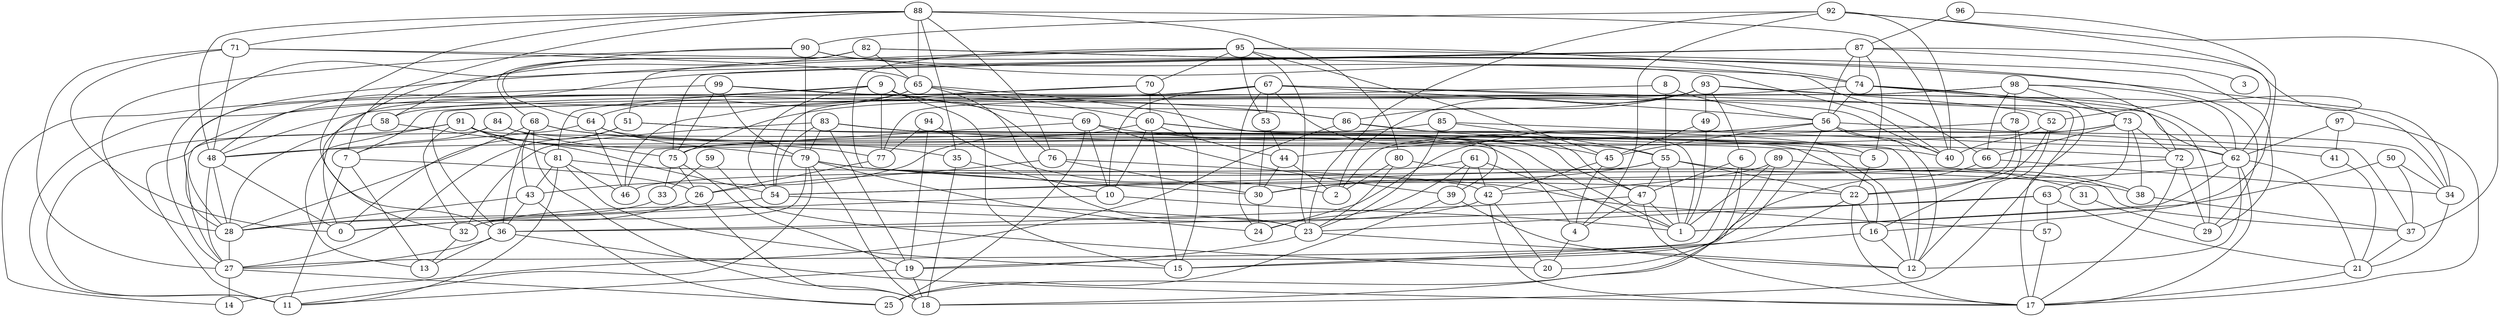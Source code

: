 digraph GG_graph {

subgraph G_graph {
edge [color = black]
"34" -> "21" [dir = none]
"89" -> "1" [dir = none]
"53" -> "44" [dir = none]
"80" -> "2" [dir = none]
"99" -> "14" [dir = none]
"39" -> "25" [dir = none]
"82" -> "29" [dir = none]
"82" -> "66" [dir = none]
"42" -> "17" [dir = none]
"36" -> "27" [dir = none]
"63" -> "57" [dir = none]
"94" -> "2" [dir = none]
"97" -> "41" [dir = none]
"97" -> "62" [dir = none]
"48" -> "27" [dir = none]
"61" -> "42" [dir = none]
"61" -> "24" [dir = none]
"9" -> "69" [dir = none]
"9" -> "54" [dir = none]
"93" -> "2" [dir = none]
"93" -> "49" [dir = none]
"93" -> "86" [dir = none]
"93" -> "75" [dir = none]
"76" -> "26" [dir = none]
"54" -> "28" [dir = none]
"16" -> "12" [dir = none]
"73" -> "63" [dir = none]
"73" -> "2" [dir = none]
"75" -> "26" [dir = none]
"28" -> "27" [dir = none]
"10" -> "0" [dir = none]
"44" -> "30" [dir = none]
"44" -> "2" [dir = none]
"91" -> "32" [dir = none]
"91" -> "11" [dir = none]
"91" -> "75" [dir = none]
"37" -> "21" [dir = none]
"65" -> "60" [dir = none]
"65" -> "39" [dir = none]
"65" -> "64" [dir = none]
"7" -> "13" [dir = none]
"7" -> "26" [dir = none]
"92" -> "4" [dir = none]
"92" -> "40" [dir = none]
"92" -> "90" [dir = none]
"67" -> "46" [dir = none]
"50" -> "37" [dir = none]
"59" -> "33" [dir = none]
"59" -> "20" [dir = none]
"87" -> "62" [dir = none]
"87" -> "56" [dir = none]
"87" -> "3" [dir = none]
"87" -> "5" [dir = none]
"87" -> "75" [dir = none]
"79" -> "18" [dir = none]
"79" -> "38" [dir = none]
"79" -> "24" [dir = none]
"56" -> "45" [dir = none]
"56" -> "20" [dir = none]
"56" -> "37" [dir = none]
"56" -> "24" [dir = none]
"5" -> "22" [dir = none]
"68" -> "28" [dir = none]
"68" -> "5" [dir = none]
"6" -> "27" [dir = none]
"55" -> "31" [dir = none]
"55" -> "22" [dir = none]
"62" -> "12" [dir = none]
"47" -> "36" [dir = none]
"43" -> "28" [dir = none]
"96" -> "87" [dir = none]
"58" -> "28" [dir = none]
"84" -> "77" [dir = none]
"84" -> "1" [dir = none]
"86" -> "72" [dir = none]
"86" -> "1" [dir = none]
"86" -> "14" [dir = none]
"90" -> "74" [dir = none]
"90" -> "28" [dir = none]
"95" -> "70" [dir = none]
"81" -> "43" [dir = none]
"8" -> "48" [dir = none]
"83" -> "19" [dir = none]
"83" -> "32" [dir = none]
"22" -> "15" [dir = none]
"85" -> "23" [dir = none]
"85" -> "75" [dir = none]
"64" -> "35" [dir = none]
"64" -> "46" [dir = none]
"64" -> "48" [dir = none]
"88" -> "71" [dir = none]
"88" -> "40" [dir = none]
"70" -> "0" [dir = none]
"70" -> "54" [dir = none]
"98" -> "78" [dir = none]
"98" -> "66" [dir = none]
"98" -> "62" [dir = none]
"51" -> "0" [dir = none]
"52" -> "12" [dir = none]
"60" -> "5" [dir = none]
"67" -> "24" [dir = none]
"89" -> "25" [dir = none]
"73" -> "48" [dir = none]
"90" -> "40" [dir = none]
"67" -> "11" [dir = none]
"74" -> "29" [dir = none]
"93" -> "52" [dir = none]
"81" -> "46" [dir = none]
"73" -> "66" [dir = none]
"62" -> "30" [dir = none]
"74" -> "73" [dir = none]
"96" -> "16" [dir = none]
"72" -> "29" [dir = none]
"23" -> "12" [dir = none]
"58" -> "54" [dir = none]
"81" -> "15" [dir = none]
"10" -> "1" [dir = none]
"77" -> "26" [dir = none]
"90" -> "79" [dir = none]
"9" -> "77" [dir = none]
"52" -> "22" [dir = none]
"66" -> "19" [dir = none]
"88" -> "80" [dir = none]
"55" -> "30" [dir = none]
"98" -> "72" [dir = none]
"35" -> "10" [dir = none]
"70" -> "60" [dir = none]
"47" -> "4" [dir = none]
"72" -> "54" [dir = none]
"92" -> "52" [dir = none]
"80" -> "23" [dir = none]
"76" -> "57" [dir = none]
"93" -> "77" [dir = none]
"91" -> "4" [dir = none]
"71" -> "48" [dir = none]
"69" -> "25" [dir = none]
"69" -> "39" [dir = none]
"22" -> "16" [dir = none]
"94" -> "77" [dir = none]
"85" -> "55" [dir = none]
"73" -> "72" [dir = none]
"93" -> "6" [dir = none]
"52" -> "40" [dir = none]
"41" -> "21" [dir = none]
"82" -> "64" [dir = none]
"66" -> "34" [dir = none]
"63" -> "23" [dir = none]
"69" -> "10" [dir = none]
"6" -> "18" [dir = none]
"27" -> "14" [dir = none]
"43" -> "36" [dir = none]
"8" -> "55" [dir = none]
"36" -> "13" [dir = none]
"87" -> "27" [dir = none]
"99" -> "86" [dir = none]
"74" -> "58" [dir = none]
"74" -> "18" [dir = none]
"83" -> "54" [dir = none]
"31" -> "29" [dir = none]
"88" -> "48" [dir = none]
"9" -> "15" [dir = none]
"88" -> "36" [dir = none]
"45" -> "42" [dir = none]
"68" -> "43" [dir = none]
"51" -> "27" [dir = none]
"67" -> "53" [dir = none]
"7" -> "11" [dir = none]
"42" -> "32" [dir = none]
"61" -> "46" [dir = none]
"9" -> "86" [dir = none]
"99" -> "62" [dir = none]
"83" -> "79" [dir = none]
"81" -> "11" [dir = none]
"89" -> "42" [dir = none]
"64" -> "16" [dir = none]
"60" -> "10" [dir = none]
"68" -> "55" [dir = none]
"91" -> "13" [dir = none]
"87" -> "48" [dir = none]
"63" -> "36" [dir = none]
"68" -> "36" [dir = none]
"55" -> "54" [dir = none]
"98" -> "36" [dir = none]
"62" -> "21" [dir = none]
"67" -> "40" [dir = none]
"93" -> "62" [dir = none]
"67" -> "10" [dir = none]
"69" -> "46" [dir = none]
"81" -> "42" [dir = none]
"84" -> "7" [dir = none]
"43" -> "25" [dir = none]
"38" -> "37" [dir = none]
"82" -> "65" [dir = none]
"50" -> "34" [dir = none]
"75" -> "33" [dir = none]
"73" -> "38" [dir = none]
"98" -> "7" [dir = none]
"95" -> "29" [dir = none]
"78" -> "16" [dir = none]
"68" -> "18" [dir = none]
"51" -> "40" [dir = none]
"48" -> "28" [dir = none]
"78" -> "44" [dir = none]
"92" -> "23" [dir = none]
"55" -> "1" [dir = none]
"26" -> "18" [dir = none]
"95" -> "30" [dir = none]
"88" -> "65" [dir = none]
"21" -> "17" [dir = none]
"47" -> "17" [dir = none]
"22" -> "17" [dir = none]
"16" -> "15" [dir = none]
"79" -> "32" [dir = none]
"91" -> "81" [dir = none]
"85" -> "62" [dir = none]
"62" -> "17" [dir = none]
"33" -> "28" [dir = none]
"83" -> "47" [dir = none]
"49" -> "45" [dir = none]
"47" -> "1" [dir = none]
"83" -> "12" [dir = none]
"99" -> "75" [dir = none]
"60" -> "15" [dir = none]
"72" -> "17" [dir = none]
"60" -> "43" [dir = none]
"26" -> "0" [dir = none]
"97" -> "17" [dir = none]
"70" -> "15" [dir = none]
"45" -> "4" [dir = none]
"93" -> "34" [dir = none]
"88" -> "76" [dir = none]
"95" -> "23" [dir = none]
"71" -> "27" [dir = none]
"82" -> "32" [dir = none]
"71" -> "0" [dir = none]
"65" -> "23" [dir = none]
"91" -> "79" [dir = none]
"76" -> "30" [dir = none]
"56" -> "40" [dir = none]
"60" -> "44" [dir = none]
"82" -> "68" [dir = none]
"98" -> "73" [dir = none]
"60" -> "34" [dir = none]
"6" -> "47" [dir = none]
"54" -> "23" [dir = none]
"32" -> "13" [dir = none]
"9" -> "81" [dir = none]
"83" -> "41" [dir = none]
"67" -> "56" [dir = none]
"55" -> "47" [dir = none]
"36" -> "17" [dir = none]
"95" -> "28" [dir = none]
"71" -> "65" [dir = none]
"79" -> "22" [dir = none]
"95" -> "53" [dir = none]
"84" -> "11" [dir = none]
"48" -> "0" [dir = none]
"92" -> "37" [dir = none]
"67" -> "47" [dir = none]
"39" -> "12" [dir = none]
"95" -> "74" [dir = none]
"9" -> "27" [dir = none]
"94" -> "19" [dir = none]
"99" -> "79" [dir = none]
"35" -> "18" [dir = none]
"27" -> "25" [dir = none]
"62" -> "1" [dir = none]
"8" -> "56" [dir = none]
"63" -> "21" [dir = none]
"87" -> "74" [dir = none]
"49" -> "1" [dir = none]
"19" -> "18" [dir = none]
"19" -> "11" [dir = none]
"71" -> "34" [dir = none]
"57" -> "17" [dir = none]
"56" -> "12" [dir = none]
"95" -> "45" [dir = none]
"51" -> "12" [dir = none]
"30" -> "24" [dir = none]
"69" -> "45" [dir = none]
"78" -> "22" [dir = none]
"61" -> "39" [dir = none]
"88" -> "35" [dir = none]
"9" -> "76" [dir = none]
"42" -> "20" [dir = none]
"74" -> "56" [dir = none]
"79" -> "11" [dir = none]
"67" -> "17" [dir = none]
"80" -> "37" [dir = none]
"65" -> "28" [dir = none]
"88" -> "7" [dir = none]
"95" -> "51" [dir = none]
"53" -> "30" [dir = none]
"89" -> "38" [dir = none]
"50" -> "1" [dir = none]
"61" -> "1" [dir = none]
"23" -> "19" [dir = none]
"90" -> "58" [dir = none]
"75" -> "19" [dir = none]
"4" -> "20" [dir = none]
}

}
